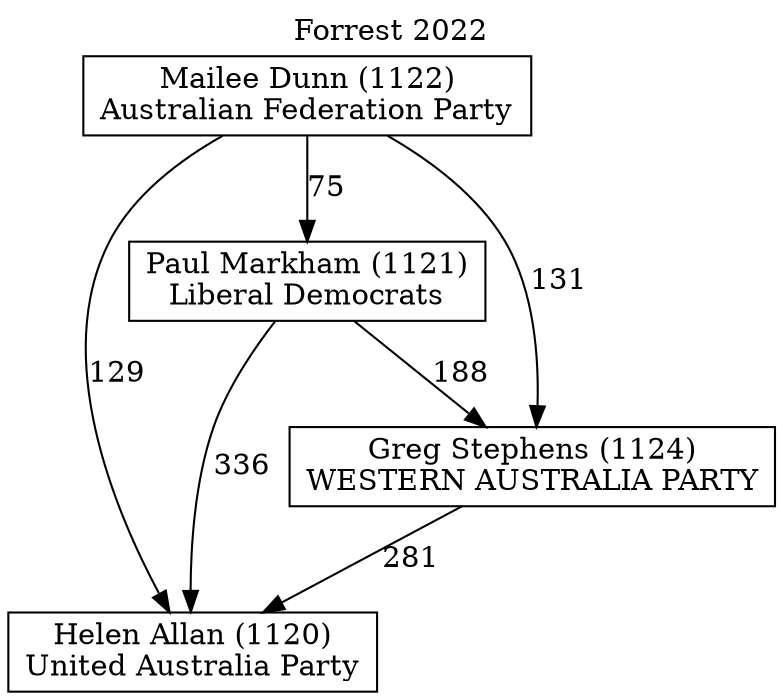 // House preference flow
digraph "Helen Allan (1120)_Forrest_2022" {
	graph [label="Forrest 2022" labelloc=t mclimit=10]
	node [shape=box]
	"Paul Markham (1121)" [label="Paul Markham (1121)
Liberal Democrats"]
	"Helen Allan (1120)" [label="Helen Allan (1120)
United Australia Party"]
	"Mailee Dunn (1122)" [label="Mailee Dunn (1122)
Australian Federation Party"]
	"Greg Stephens (1124)" [label="Greg Stephens (1124)
WESTERN AUSTRALIA PARTY"]
	"Mailee Dunn (1122)" -> "Helen Allan (1120)" [label=129]
	"Paul Markham (1121)" -> "Greg Stephens (1124)" [label=188]
	"Mailee Dunn (1122)" -> "Greg Stephens (1124)" [label=131]
	"Mailee Dunn (1122)" -> "Paul Markham (1121)" [label=75]
	"Paul Markham (1121)" -> "Helen Allan (1120)" [label=336]
	"Greg Stephens (1124)" -> "Helen Allan (1120)" [label=281]
}
